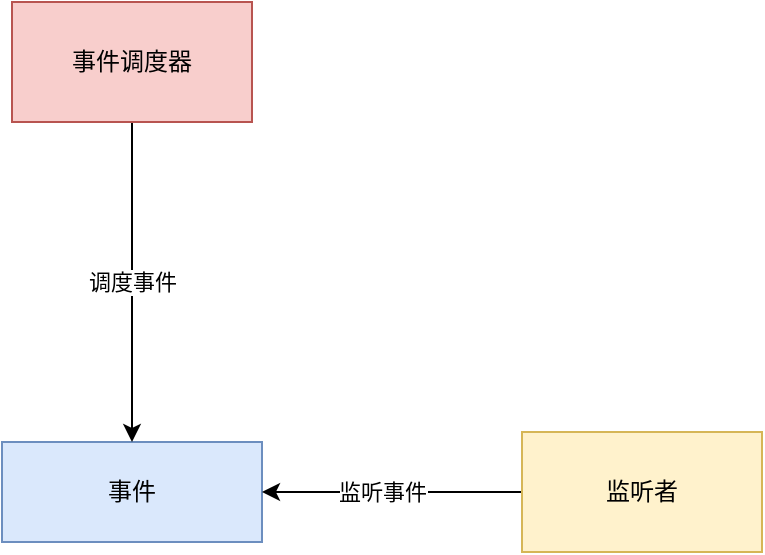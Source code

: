 <mxfile version="21.0.6" type="github">
  <diagram name="第 1 页" id="bCJZ5mm3guKtCDsjNOrJ">
    <mxGraphModel dx="792" dy="1050" grid="1" gridSize="10" guides="1" tooltips="1" connect="1" arrows="1" fold="1" page="1" pageScale="1" pageWidth="827" pageHeight="1169" math="0" shadow="0">
      <root>
        <mxCell id="0" />
        <mxCell id="1" parent="0" />
        <mxCell id="6z_Rz3w-X8wMR0h1Vj2S-2" value="事件" style="rounded=0;whiteSpace=wrap;html=1;fillColor=#dae8fc;strokeColor=#6c8ebf;" vertex="1" parent="1">
          <mxGeometry x="190" y="510" width="130" height="50" as="geometry" />
        </mxCell>
        <mxCell id="6z_Rz3w-X8wMR0h1Vj2S-9" style="edgeStyle=orthogonalEdgeStyle;rounded=0;orthogonalLoop=1;jettySize=auto;html=1;entryX=1;entryY=0.5;entryDx=0;entryDy=0;" edge="1" parent="1" source="6z_Rz3w-X8wMR0h1Vj2S-3" target="6z_Rz3w-X8wMR0h1Vj2S-2">
          <mxGeometry relative="1" as="geometry" />
        </mxCell>
        <mxCell id="6z_Rz3w-X8wMR0h1Vj2S-11" value="监听事件" style="edgeLabel;html=1;align=center;verticalAlign=middle;resizable=0;points=[];" vertex="1" connectable="0" parent="6z_Rz3w-X8wMR0h1Vj2S-9">
          <mxGeometry x="0.185" y="3" relative="1" as="geometry">
            <mxPoint x="7" y="-3" as="offset" />
          </mxGeometry>
        </mxCell>
        <mxCell id="6z_Rz3w-X8wMR0h1Vj2S-3" value="监听者" style="rounded=0;whiteSpace=wrap;html=1;fillColor=#fff2cc;strokeColor=#d6b656;" vertex="1" parent="1">
          <mxGeometry x="450" y="505" width="120" height="60" as="geometry" />
        </mxCell>
        <mxCell id="6z_Rz3w-X8wMR0h1Vj2S-7" style="edgeStyle=orthogonalEdgeStyle;rounded=0;orthogonalLoop=1;jettySize=auto;html=1;entryX=0.5;entryY=0;entryDx=0;entryDy=0;" edge="1" parent="1" source="6z_Rz3w-X8wMR0h1Vj2S-4" target="6z_Rz3w-X8wMR0h1Vj2S-2">
          <mxGeometry relative="1" as="geometry" />
        </mxCell>
        <mxCell id="6z_Rz3w-X8wMR0h1Vj2S-10" value="调度事件" style="edgeLabel;html=1;align=center;verticalAlign=middle;resizable=0;points=[];" vertex="1" connectable="0" parent="6z_Rz3w-X8wMR0h1Vj2S-7">
          <mxGeometry x="-0.25" y="2" relative="1" as="geometry">
            <mxPoint x="-2" y="20" as="offset" />
          </mxGeometry>
        </mxCell>
        <mxCell id="6z_Rz3w-X8wMR0h1Vj2S-4" value="事件调度器" style="rounded=0;whiteSpace=wrap;html=1;fillColor=#f8cecc;strokeColor=#b85450;" vertex="1" parent="1">
          <mxGeometry x="195" y="290" width="120" height="60" as="geometry" />
        </mxCell>
      </root>
    </mxGraphModel>
  </diagram>
</mxfile>
